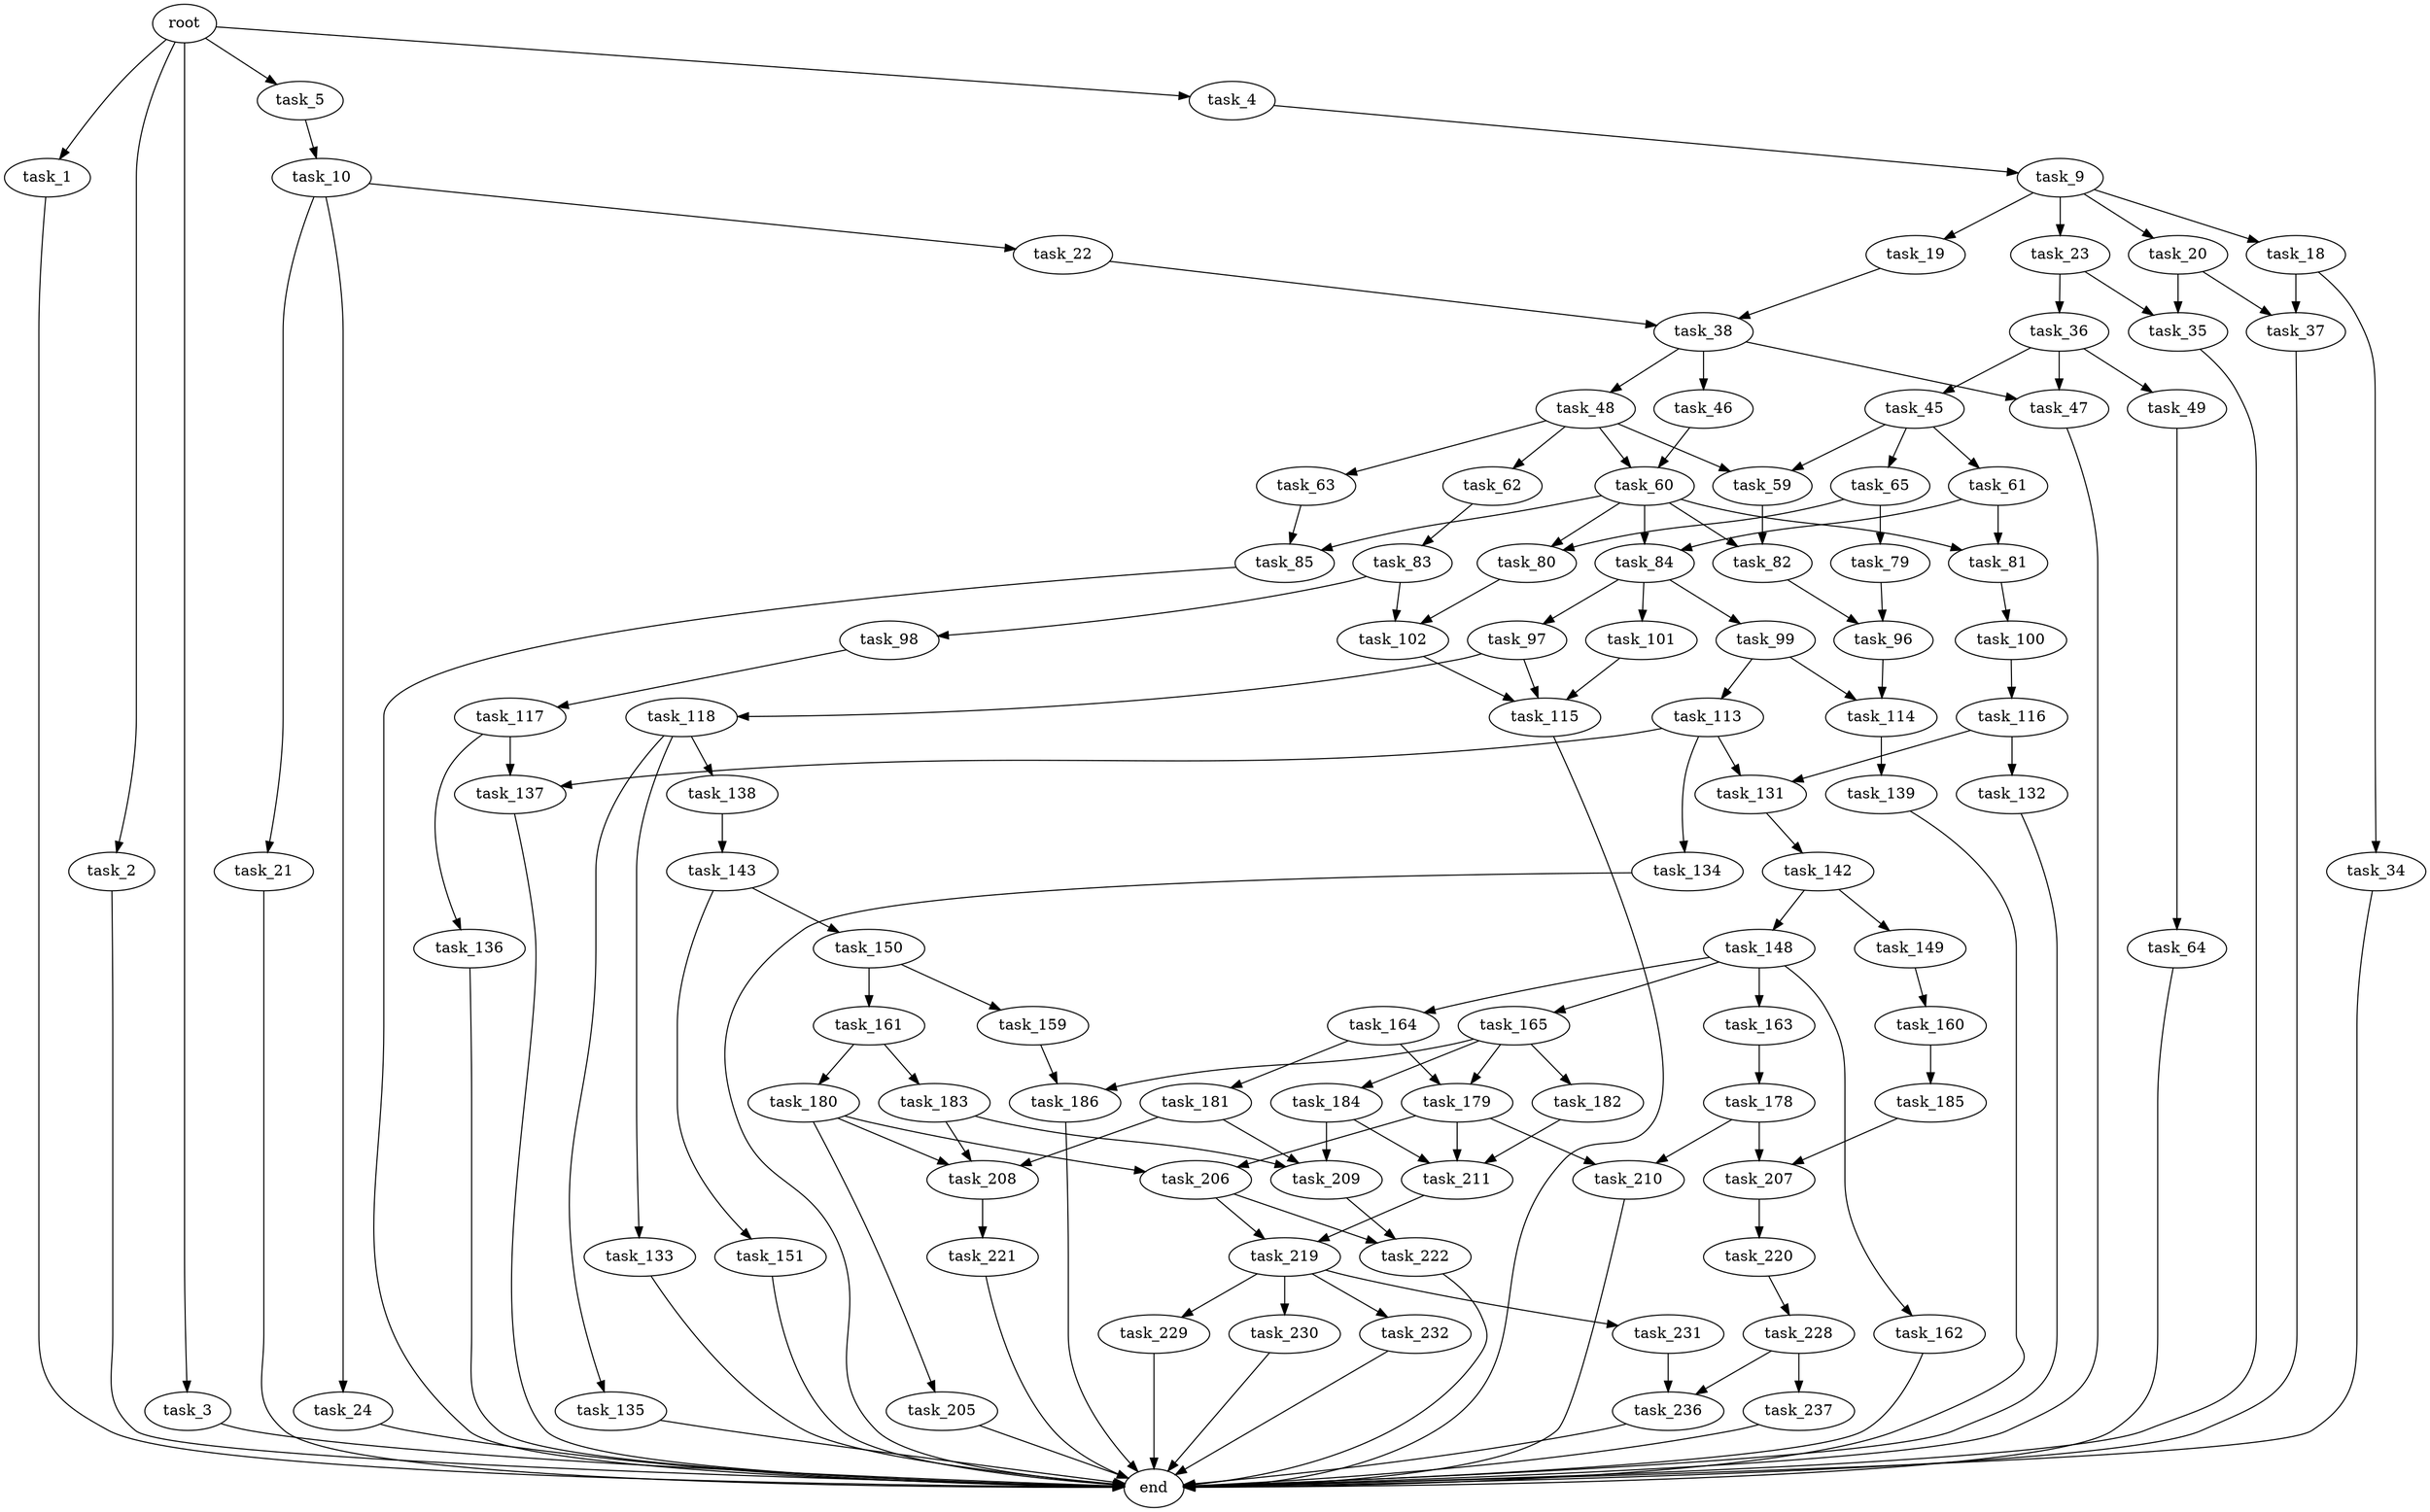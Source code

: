 digraph G {
  root [size="0.000000"];
  task_1 [size="3331102813.000000"];
  task_2 [size="21648898322.000000"];
  task_3 [size="1073741824000.000000"];
  task_4 [size="28991029248.000000"];
  task_5 [size="1073741824000.000000"];
  task_9 [size="299285221982.000000"];
  task_10 [size="9196441348.000000"];
  task_18 [size="68719476736.000000"];
  task_19 [size="1081874693.000000"];
  task_20 [size="40310150610.000000"];
  task_21 [size="5575148071.000000"];
  task_22 [size="106214326113.000000"];
  task_23 [size="782757789696.000000"];
  task_24 [size="7303916801.000000"];
  task_34 [size="419445264031.000000"];
  task_35 [size="45857257285.000000"];
  task_36 [size="173439012304.000000"];
  task_37 [size="31750731821.000000"];
  task_38 [size="26538780963.000000"];
  task_45 [size="8430519853.000000"];
  task_46 [size="3183935796.000000"];
  task_47 [size="9108388694.000000"];
  task_48 [size="5868464243.000000"];
  task_49 [size="368293445632.000000"];
  task_59 [size="1073741824000.000000"];
  task_60 [size="49720842455.000000"];
  task_61 [size="368293445632.000000"];
  task_62 [size="28991029248.000000"];
  task_63 [size="134217728000.000000"];
  task_64 [size="33502992659.000000"];
  task_65 [size="228221952008.000000"];
  task_79 [size="28991029248.000000"];
  task_80 [size="652466744240.000000"];
  task_81 [size="549755813888.000000"];
  task_82 [size="1073741824000.000000"];
  task_83 [size="549755813888.000000"];
  task_84 [size="11470702636.000000"];
  task_85 [size="134217728000.000000"];
  task_96 [size="1073741824000.000000"];
  task_97 [size="113652323579.000000"];
  task_98 [size="1184934958893.000000"];
  task_99 [size="2570165561.000000"];
  task_100 [size="34141978721.000000"];
  task_101 [size="84225145582.000000"];
  task_102 [size="1469294447.000000"];
  task_113 [size="15009952568.000000"];
  task_114 [size="188202174737.000000"];
  task_115 [size="34053845049.000000"];
  task_116 [size="13093612537.000000"];
  task_117 [size="3381745414.000000"];
  task_118 [size="263802933900.000000"];
  task_131 [size="47999325543.000000"];
  task_132 [size="2102246062.000000"];
  task_133 [size="5688763768.000000"];
  task_134 [size="28991029248.000000"];
  task_135 [size="2851316853.000000"];
  task_136 [size="43844039632.000000"];
  task_137 [size="549755813888.000000"];
  task_138 [size="134217728000.000000"];
  task_139 [size="428652046410.000000"];
  task_142 [size="296857589694.000000"];
  task_143 [size="208416662132.000000"];
  task_148 [size="83019141475.000000"];
  task_149 [size="46873219735.000000"];
  task_150 [size="13184553943.000000"];
  task_151 [size="14784242830.000000"];
  task_159 [size="28991029248.000000"];
  task_160 [size="134217728000.000000"];
  task_161 [size="600231016758.000000"];
  task_162 [size="368293445632.000000"];
  task_163 [size="231928233984.000000"];
  task_164 [size="134217728000.000000"];
  task_165 [size="2142799476.000000"];
  task_178 [size="68719476736.000000"];
  task_179 [size="16865265324.000000"];
  task_180 [size="9415753195.000000"];
  task_181 [size="149787623191.000000"];
  task_182 [size="122326673249.000000"];
  task_183 [size="330668794895.000000"];
  task_184 [size="1073741824000.000000"];
  task_185 [size="22586821951.000000"];
  task_186 [size="68719476736.000000"];
  task_205 [size="8589934592.000000"];
  task_206 [size="134217728000.000000"];
  task_207 [size="1633167024.000000"];
  task_208 [size="231928233984.000000"];
  task_209 [size="68719476736.000000"];
  task_210 [size="845608217324.000000"];
  task_211 [size="134217728000.000000"];
  task_219 [size="21866192570.000000"];
  task_220 [size="25220946291.000000"];
  task_221 [size="28057386945.000000"];
  task_222 [size="549755813888.000000"];
  task_228 [size="72777857631.000000"];
  task_229 [size="8589934592.000000"];
  task_230 [size="19237296235.000000"];
  task_231 [size="6215459256.000000"];
  task_232 [size="25256942353.000000"];
  task_236 [size="4394908026.000000"];
  task_237 [size="291726811970.000000"];
  end [size="0.000000"];

  root -> task_1 [size="1.000000"];
  root -> task_2 [size="1.000000"];
  root -> task_3 [size="1.000000"];
  root -> task_4 [size="1.000000"];
  root -> task_5 [size="1.000000"];
  task_1 -> end [size="1.000000"];
  task_2 -> end [size="1.000000"];
  task_3 -> end [size="1.000000"];
  task_4 -> task_9 [size="75497472.000000"];
  task_5 -> task_10 [size="838860800.000000"];
  task_9 -> task_18 [size="301989888.000000"];
  task_9 -> task_19 [size="301989888.000000"];
  task_9 -> task_20 [size="301989888.000000"];
  task_9 -> task_23 [size="301989888.000000"];
  task_10 -> task_21 [size="209715200.000000"];
  task_10 -> task_22 [size="209715200.000000"];
  task_10 -> task_24 [size="209715200.000000"];
  task_18 -> task_34 [size="134217728.000000"];
  task_18 -> task_37 [size="134217728.000000"];
  task_19 -> task_38 [size="75497472.000000"];
  task_20 -> task_35 [size="679477248.000000"];
  task_20 -> task_37 [size="679477248.000000"];
  task_21 -> end [size="1.000000"];
  task_22 -> task_38 [size="134217728.000000"];
  task_23 -> task_35 [size="679477248.000000"];
  task_23 -> task_36 [size="679477248.000000"];
  task_24 -> end [size="1.000000"];
  task_34 -> end [size="1.000000"];
  task_35 -> end [size="1.000000"];
  task_36 -> task_45 [size="536870912.000000"];
  task_36 -> task_47 [size="536870912.000000"];
  task_36 -> task_49 [size="536870912.000000"];
  task_37 -> end [size="1.000000"];
  task_38 -> task_46 [size="679477248.000000"];
  task_38 -> task_47 [size="679477248.000000"];
  task_38 -> task_48 [size="679477248.000000"];
  task_45 -> task_59 [size="301989888.000000"];
  task_45 -> task_61 [size="301989888.000000"];
  task_45 -> task_65 [size="301989888.000000"];
  task_46 -> task_60 [size="75497472.000000"];
  task_47 -> end [size="1.000000"];
  task_48 -> task_59 [size="209715200.000000"];
  task_48 -> task_60 [size="209715200.000000"];
  task_48 -> task_62 [size="209715200.000000"];
  task_48 -> task_63 [size="209715200.000000"];
  task_49 -> task_64 [size="411041792.000000"];
  task_59 -> task_82 [size="838860800.000000"];
  task_60 -> task_80 [size="838860800.000000"];
  task_60 -> task_81 [size="838860800.000000"];
  task_60 -> task_82 [size="838860800.000000"];
  task_60 -> task_84 [size="838860800.000000"];
  task_60 -> task_85 [size="838860800.000000"];
  task_61 -> task_81 [size="411041792.000000"];
  task_61 -> task_84 [size="411041792.000000"];
  task_62 -> task_83 [size="75497472.000000"];
  task_63 -> task_85 [size="209715200.000000"];
  task_64 -> end [size="1.000000"];
  task_65 -> task_79 [size="209715200.000000"];
  task_65 -> task_80 [size="209715200.000000"];
  task_79 -> task_96 [size="75497472.000000"];
  task_80 -> task_102 [size="536870912.000000"];
  task_81 -> task_100 [size="536870912.000000"];
  task_82 -> task_96 [size="838860800.000000"];
  task_83 -> task_98 [size="536870912.000000"];
  task_83 -> task_102 [size="536870912.000000"];
  task_84 -> task_97 [size="838860800.000000"];
  task_84 -> task_99 [size="838860800.000000"];
  task_84 -> task_101 [size="838860800.000000"];
  task_85 -> end [size="1.000000"];
  task_96 -> task_114 [size="838860800.000000"];
  task_97 -> task_115 [size="209715200.000000"];
  task_97 -> task_118 [size="209715200.000000"];
  task_98 -> task_117 [size="838860800.000000"];
  task_99 -> task_113 [size="134217728.000000"];
  task_99 -> task_114 [size="134217728.000000"];
  task_100 -> task_116 [size="33554432.000000"];
  task_101 -> task_115 [size="75497472.000000"];
  task_102 -> task_115 [size="75497472.000000"];
  task_113 -> task_131 [size="301989888.000000"];
  task_113 -> task_134 [size="301989888.000000"];
  task_113 -> task_137 [size="301989888.000000"];
  task_114 -> task_139 [size="838860800.000000"];
  task_115 -> end [size="1.000000"];
  task_116 -> task_131 [size="209715200.000000"];
  task_116 -> task_132 [size="209715200.000000"];
  task_117 -> task_136 [size="411041792.000000"];
  task_117 -> task_137 [size="411041792.000000"];
  task_118 -> task_133 [size="209715200.000000"];
  task_118 -> task_135 [size="209715200.000000"];
  task_118 -> task_138 [size="209715200.000000"];
  task_131 -> task_142 [size="838860800.000000"];
  task_132 -> end [size="1.000000"];
  task_133 -> end [size="1.000000"];
  task_134 -> end [size="1.000000"];
  task_135 -> end [size="1.000000"];
  task_136 -> end [size="1.000000"];
  task_137 -> end [size="1.000000"];
  task_138 -> task_143 [size="209715200.000000"];
  task_139 -> end [size="1.000000"];
  task_142 -> task_148 [size="411041792.000000"];
  task_142 -> task_149 [size="411041792.000000"];
  task_143 -> task_150 [size="301989888.000000"];
  task_143 -> task_151 [size="301989888.000000"];
  task_148 -> task_162 [size="75497472.000000"];
  task_148 -> task_163 [size="75497472.000000"];
  task_148 -> task_164 [size="75497472.000000"];
  task_148 -> task_165 [size="75497472.000000"];
  task_149 -> task_160 [size="838860800.000000"];
  task_150 -> task_159 [size="679477248.000000"];
  task_150 -> task_161 [size="679477248.000000"];
  task_151 -> end [size="1.000000"];
  task_159 -> task_186 [size="75497472.000000"];
  task_160 -> task_185 [size="209715200.000000"];
  task_161 -> task_180 [size="536870912.000000"];
  task_161 -> task_183 [size="536870912.000000"];
  task_162 -> end [size="1.000000"];
  task_163 -> task_178 [size="301989888.000000"];
  task_164 -> task_179 [size="209715200.000000"];
  task_164 -> task_181 [size="209715200.000000"];
  task_165 -> task_179 [size="33554432.000000"];
  task_165 -> task_182 [size="33554432.000000"];
  task_165 -> task_184 [size="33554432.000000"];
  task_165 -> task_186 [size="33554432.000000"];
  task_178 -> task_207 [size="134217728.000000"];
  task_178 -> task_210 [size="134217728.000000"];
  task_179 -> task_206 [size="301989888.000000"];
  task_179 -> task_210 [size="301989888.000000"];
  task_179 -> task_211 [size="301989888.000000"];
  task_180 -> task_205 [size="209715200.000000"];
  task_180 -> task_206 [size="209715200.000000"];
  task_180 -> task_208 [size="209715200.000000"];
  task_181 -> task_208 [size="134217728.000000"];
  task_181 -> task_209 [size="134217728.000000"];
  task_182 -> task_211 [size="134217728.000000"];
  task_183 -> task_208 [size="411041792.000000"];
  task_183 -> task_209 [size="411041792.000000"];
  task_184 -> task_209 [size="838860800.000000"];
  task_184 -> task_211 [size="838860800.000000"];
  task_185 -> task_207 [size="411041792.000000"];
  task_186 -> end [size="1.000000"];
  task_205 -> end [size="1.000000"];
  task_206 -> task_219 [size="209715200.000000"];
  task_206 -> task_222 [size="209715200.000000"];
  task_207 -> task_220 [size="33554432.000000"];
  task_208 -> task_221 [size="301989888.000000"];
  task_209 -> task_222 [size="134217728.000000"];
  task_210 -> end [size="1.000000"];
  task_211 -> task_219 [size="209715200.000000"];
  task_219 -> task_229 [size="536870912.000000"];
  task_219 -> task_230 [size="536870912.000000"];
  task_219 -> task_231 [size="536870912.000000"];
  task_219 -> task_232 [size="536870912.000000"];
  task_220 -> task_228 [size="838860800.000000"];
  task_221 -> end [size="1.000000"];
  task_222 -> end [size="1.000000"];
  task_228 -> task_236 [size="134217728.000000"];
  task_228 -> task_237 [size="134217728.000000"];
  task_229 -> end [size="1.000000"];
  task_230 -> end [size="1.000000"];
  task_231 -> task_236 [size="209715200.000000"];
  task_232 -> end [size="1.000000"];
  task_236 -> end [size="1.000000"];
  task_237 -> end [size="1.000000"];
}
